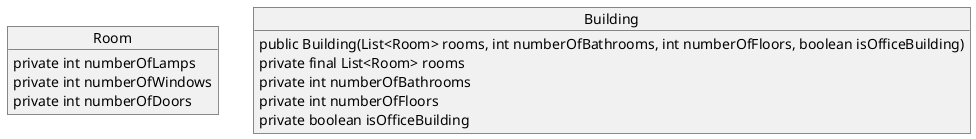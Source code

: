 @startuml
'https://plantuml.com/object-diagram
object Room
object Building

Building : public Building(List<Room> rooms, int numberOfBathrooms, int numberOfFloors, boolean isOfficeBuilding)
Building : private final List<Room> rooms
Building : private int numberOfBathrooms
Building : private int numberOfFloors
Building : private boolean isOfficeBuilding

Room : private int numberOfLamps
Room : private int numberOfWindows
Room : private int numberOfDoors


@enduml
